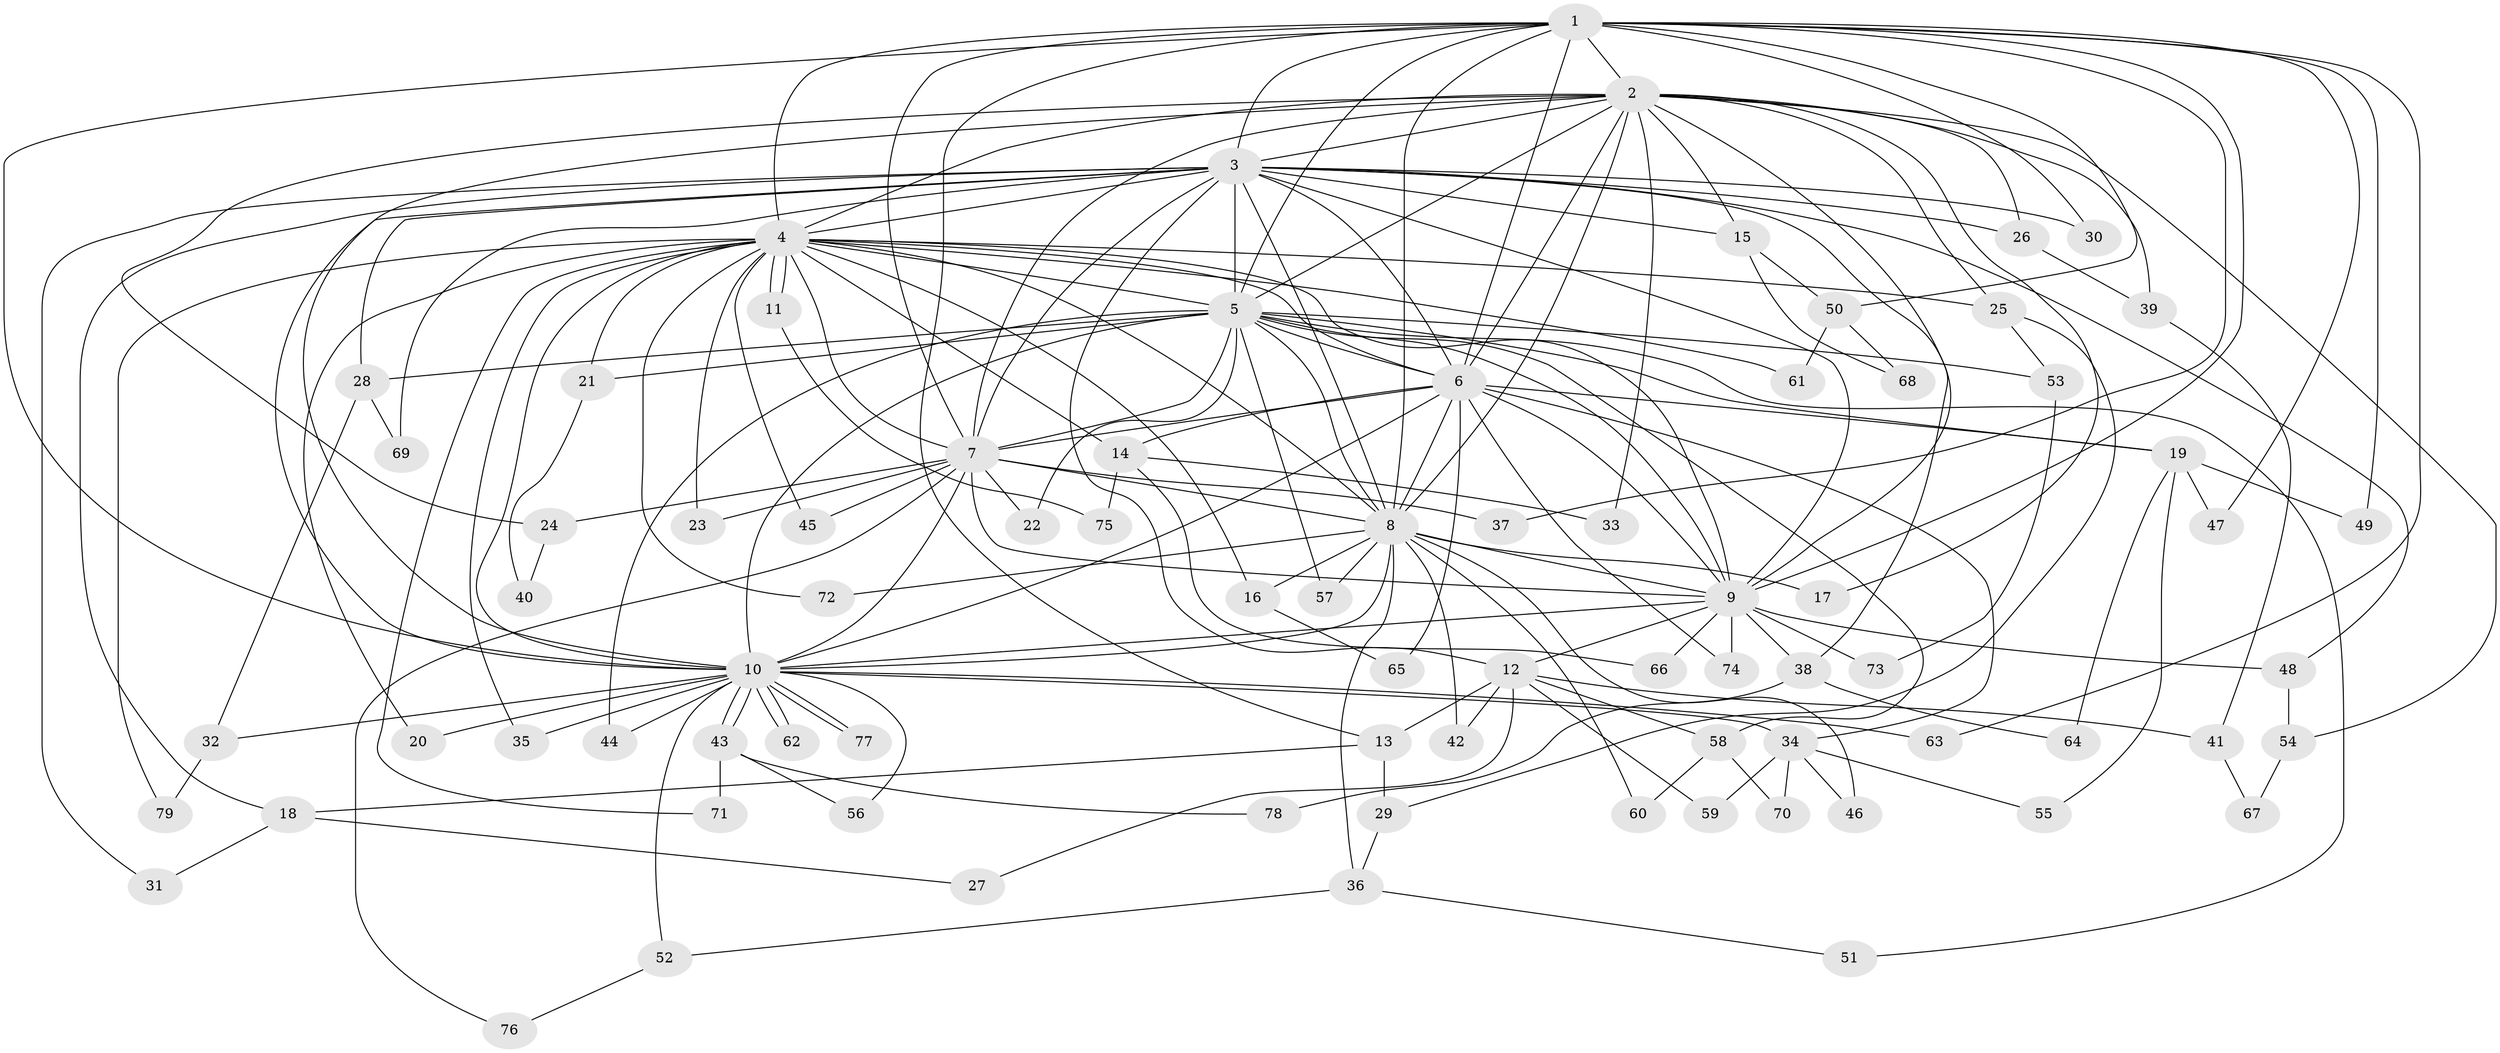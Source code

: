 // coarse degree distribution, {19: 0.03389830508474576, 13: 0.01694915254237288, 17: 0.01694915254237288, 24: 0.01694915254237288, 15: 0.01694915254237288, 14: 0.01694915254237288, 12: 0.01694915254237288, 3: 0.1864406779661017, 7: 0.01694915254237288, 5: 0.05084745762711865, 6: 0.03389830508474576, 2: 0.4576271186440678, 1: 0.03389830508474576, 4: 0.0847457627118644}
// Generated by graph-tools (version 1.1) at 2025/23/03/03/25 07:23:37]
// undirected, 79 vertices, 183 edges
graph export_dot {
graph [start="1"]
  node [color=gray90,style=filled];
  1;
  2;
  3;
  4;
  5;
  6;
  7;
  8;
  9;
  10;
  11;
  12;
  13;
  14;
  15;
  16;
  17;
  18;
  19;
  20;
  21;
  22;
  23;
  24;
  25;
  26;
  27;
  28;
  29;
  30;
  31;
  32;
  33;
  34;
  35;
  36;
  37;
  38;
  39;
  40;
  41;
  42;
  43;
  44;
  45;
  46;
  47;
  48;
  49;
  50;
  51;
  52;
  53;
  54;
  55;
  56;
  57;
  58;
  59;
  60;
  61;
  62;
  63;
  64;
  65;
  66;
  67;
  68;
  69;
  70;
  71;
  72;
  73;
  74;
  75;
  76;
  77;
  78;
  79;
  1 -- 2;
  1 -- 3;
  1 -- 4;
  1 -- 5;
  1 -- 6;
  1 -- 7;
  1 -- 8;
  1 -- 9;
  1 -- 10;
  1 -- 13;
  1 -- 30;
  1 -- 37;
  1 -- 47;
  1 -- 49;
  1 -- 50;
  1 -- 63;
  2 -- 3;
  2 -- 4;
  2 -- 5;
  2 -- 6;
  2 -- 7;
  2 -- 8;
  2 -- 9;
  2 -- 10;
  2 -- 15;
  2 -- 17;
  2 -- 24;
  2 -- 25;
  2 -- 26;
  2 -- 33;
  2 -- 39;
  2 -- 54;
  3 -- 4;
  3 -- 5;
  3 -- 6;
  3 -- 7;
  3 -- 8;
  3 -- 9;
  3 -- 10;
  3 -- 12;
  3 -- 15;
  3 -- 18;
  3 -- 26;
  3 -- 28;
  3 -- 30;
  3 -- 31;
  3 -- 38;
  3 -- 48;
  3 -- 69;
  4 -- 5;
  4 -- 6;
  4 -- 7;
  4 -- 8;
  4 -- 9;
  4 -- 10;
  4 -- 11;
  4 -- 11;
  4 -- 14;
  4 -- 16;
  4 -- 20;
  4 -- 21;
  4 -- 23;
  4 -- 25;
  4 -- 35;
  4 -- 45;
  4 -- 61;
  4 -- 71;
  4 -- 72;
  4 -- 79;
  5 -- 6;
  5 -- 7;
  5 -- 8;
  5 -- 9;
  5 -- 10;
  5 -- 19;
  5 -- 21;
  5 -- 22;
  5 -- 28;
  5 -- 44;
  5 -- 51;
  5 -- 53;
  5 -- 57;
  5 -- 58;
  6 -- 7;
  6 -- 8;
  6 -- 9;
  6 -- 10;
  6 -- 14;
  6 -- 19;
  6 -- 34;
  6 -- 65;
  6 -- 74;
  7 -- 8;
  7 -- 9;
  7 -- 10;
  7 -- 22;
  7 -- 23;
  7 -- 24;
  7 -- 37;
  7 -- 45;
  7 -- 76;
  8 -- 9;
  8 -- 10;
  8 -- 16;
  8 -- 17;
  8 -- 36;
  8 -- 42;
  8 -- 46;
  8 -- 57;
  8 -- 60;
  8 -- 72;
  9 -- 10;
  9 -- 12;
  9 -- 38;
  9 -- 48;
  9 -- 66;
  9 -- 73;
  9 -- 74;
  10 -- 20;
  10 -- 32;
  10 -- 34;
  10 -- 35;
  10 -- 43;
  10 -- 43;
  10 -- 44;
  10 -- 52;
  10 -- 56;
  10 -- 62;
  10 -- 62;
  10 -- 63;
  10 -- 77;
  10 -- 77;
  11 -- 75;
  12 -- 13;
  12 -- 27;
  12 -- 41;
  12 -- 42;
  12 -- 58;
  12 -- 59;
  13 -- 18;
  13 -- 29;
  14 -- 33;
  14 -- 66;
  14 -- 75;
  15 -- 50;
  15 -- 68;
  16 -- 65;
  18 -- 27;
  18 -- 31;
  19 -- 47;
  19 -- 49;
  19 -- 55;
  19 -- 64;
  21 -- 40;
  24 -- 40;
  25 -- 29;
  25 -- 53;
  26 -- 39;
  28 -- 32;
  28 -- 69;
  29 -- 36;
  32 -- 79;
  34 -- 46;
  34 -- 55;
  34 -- 59;
  34 -- 70;
  36 -- 51;
  36 -- 52;
  38 -- 64;
  38 -- 78;
  39 -- 41;
  41 -- 67;
  43 -- 56;
  43 -- 71;
  43 -- 78;
  48 -- 54;
  50 -- 61;
  50 -- 68;
  52 -- 76;
  53 -- 73;
  54 -- 67;
  58 -- 60;
  58 -- 70;
}

